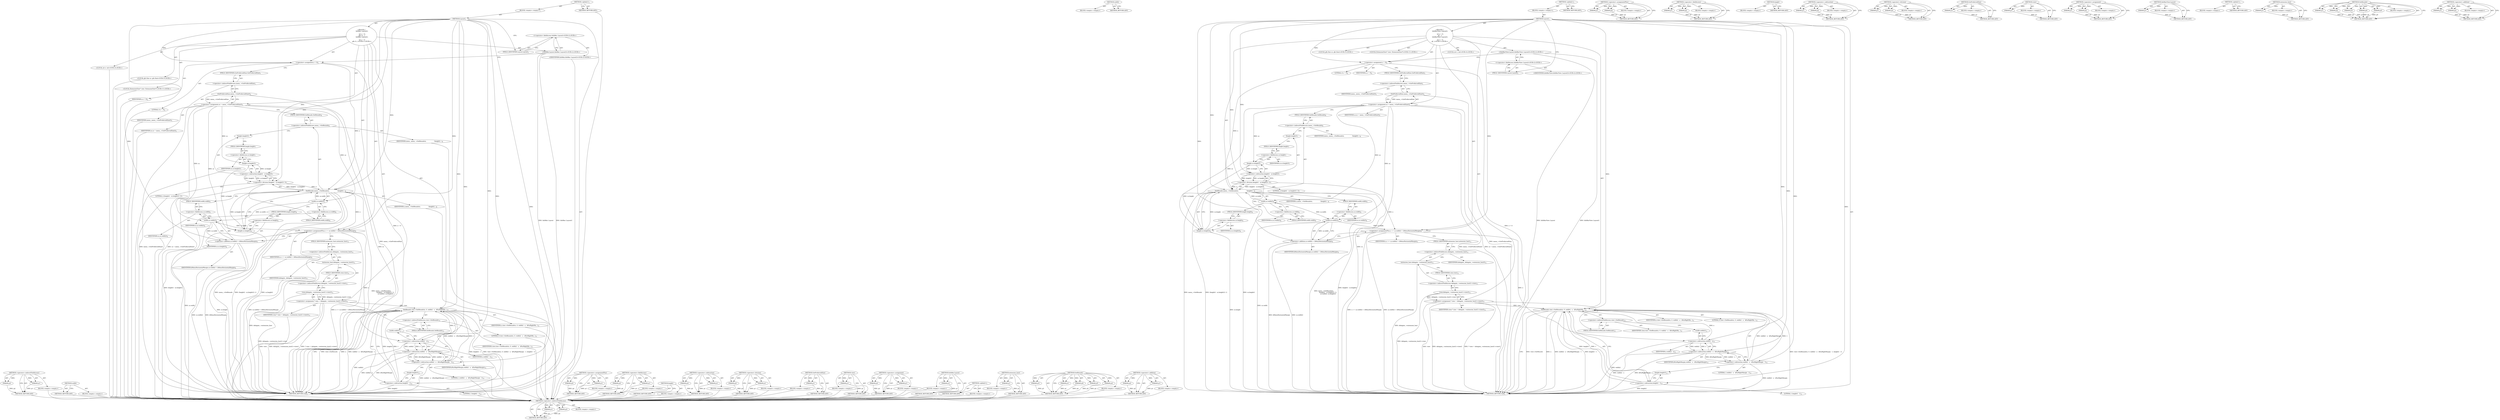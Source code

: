 digraph "&lt;operator&gt;.addition" {
vulnerable_119 [label=<(METHOD,&lt;operator&gt;.indirectFieldAccess)>];
vulnerable_120 [label=<(PARAM,p1)>];
vulnerable_121 [label=<(PARAM,p2)>];
vulnerable_122 [label=<(BLOCK,&lt;empty&gt;,&lt;empty&gt;)>];
vulnerable_123 [label=<(METHOD_RETURN,ANY)>];
vulnerable_145 [label=<(METHOD,width)>];
vulnerable_146 [label=<(BLOCK,&lt;empty&gt;,&lt;empty&gt;)>];
vulnerable_147 [label=<(METHOD_RETURN,ANY)>];
vulnerable_6 [label=<(METHOD,&lt;global&gt;)<SUB>1</SUB>>];
vulnerable_7 [label=<(BLOCK,&lt;empty&gt;,&lt;empty&gt;)<SUB>1</SUB>>];
vulnerable_8 [label=<(METHOD,Layout)<SUB>1</SUB>>];
vulnerable_9 [label="<(BLOCK,{
  InfoBar::Layout();
 
   int x = 0;
  gfx::S...,{
  InfoBar::Layout();
 
   int x = 0;
  gfx::S...)<SUB>1</SUB>>"];
vulnerable_10 [label="<(InfoBar.Layout,InfoBar::Layout())<SUB>2</SUB>>"];
vulnerable_11 [label="<(&lt;operator&gt;.fieldAccess,InfoBar::Layout)<SUB>2</SUB>>"];
vulnerable_12 [label="<(IDENTIFIER,InfoBar,InfoBar::Layout())<SUB>2</SUB>>"];
vulnerable_13 [label=<(FIELD_IDENTIFIER,Layout,Layout)<SUB>2</SUB>>];
vulnerable_14 [label="<(LOCAL,int x: int)<SUB>4</SUB>>"];
vulnerable_15 [label=<(&lt;operator&gt;.assignment,x = 0)<SUB>4</SUB>>];
vulnerable_16 [label=<(IDENTIFIER,x,x = 0)<SUB>4</SUB>>];
vulnerable_17 [label=<(LITERAL,0,x = 0)<SUB>4</SUB>>];
vulnerable_18 [label="<(LOCAL,gfx.Size sz: gfx.Size)<SUB>5</SUB>>"];
vulnerable_19 [label=<(&lt;operator&gt;.assignment,sz = menu_-&gt;GetPreferredSize())<SUB>5</SUB>>];
vulnerable_20 [label=<(IDENTIFIER,sz,sz = menu_-&gt;GetPreferredSize())<SUB>5</SUB>>];
vulnerable_21 [label=<(GetPreferredSize,menu_-&gt;GetPreferredSize())<SUB>5</SUB>>];
vulnerable_22 [label=<(&lt;operator&gt;.indirectFieldAccess,menu_-&gt;GetPreferredSize)<SUB>5</SUB>>];
vulnerable_23 [label=<(IDENTIFIER,menu_,menu_-&gt;GetPreferredSize())<SUB>5</SUB>>];
vulnerable_24 [label=<(FIELD_IDENTIFIER,GetPreferredSize,GetPreferredSize)<SUB>5</SUB>>];
vulnerable_25 [label=<(SetBounds,menu_-&gt;SetBounds(x,
                  (height()...)<SUB>6</SUB>>];
vulnerable_26 [label=<(&lt;operator&gt;.indirectFieldAccess,menu_-&gt;SetBounds)<SUB>6</SUB>>];
vulnerable_27 [label=<(IDENTIFIER,menu_,menu_-&gt;SetBounds(x,
                  (height()...)<SUB>6</SUB>>];
vulnerable_28 [label=<(FIELD_IDENTIFIER,SetBounds,SetBounds)<SUB>6</SUB>>];
vulnerable_29 [label=<(IDENTIFIER,x,menu_-&gt;SetBounds(x,
                  (height()...)<SUB>6</SUB>>];
vulnerable_30 [label=<(&lt;operator&gt;.division,(height() - sz.height()) / 2)<SUB>7</SUB>>];
vulnerable_31 [label=<(&lt;operator&gt;.subtraction,height() - sz.height())<SUB>7</SUB>>];
vulnerable_32 [label=<(height,height())<SUB>7</SUB>>];
vulnerable_33 [label=<(height,sz.height())<SUB>7</SUB>>];
vulnerable_34 [label=<(&lt;operator&gt;.fieldAccess,sz.height)<SUB>7</SUB>>];
vulnerable_35 [label=<(IDENTIFIER,sz,sz.height())<SUB>7</SUB>>];
vulnerable_36 [label=<(FIELD_IDENTIFIER,height,height)<SUB>7</SUB>>];
vulnerable_37 [label=<(LITERAL,2,(height() - sz.height()) / 2)<SUB>7</SUB>>];
vulnerable_38 [label=<(width,sz.width())<SUB>8</SUB>>];
vulnerable_39 [label=<(&lt;operator&gt;.fieldAccess,sz.width)<SUB>8</SUB>>];
vulnerable_40 [label=<(IDENTIFIER,sz,sz.width())<SUB>8</SUB>>];
vulnerable_41 [label=<(FIELD_IDENTIFIER,width,width)<SUB>8</SUB>>];
vulnerable_42 [label=<(height,sz.height())<SUB>8</SUB>>];
vulnerable_43 [label=<(&lt;operator&gt;.fieldAccess,sz.height)<SUB>8</SUB>>];
vulnerable_44 [label=<(IDENTIFIER,sz,sz.height())<SUB>8</SUB>>];
vulnerable_45 [label=<(FIELD_IDENTIFIER,height,height)<SUB>8</SUB>>];
vulnerable_46 [label=<(&lt;operator&gt;.assignmentPlus,x += sz.width() + kMenuHorizontalMargin)<SUB>9</SUB>>];
vulnerable_47 [label=<(IDENTIFIER,x,x += sz.width() + kMenuHorizontalMargin)<SUB>9</SUB>>];
vulnerable_48 [label=<(&lt;operator&gt;.addition,sz.width() + kMenuHorizontalMargin)<SUB>9</SUB>>];
vulnerable_49 [label=<(width,sz.width())<SUB>9</SUB>>];
vulnerable_50 [label=<(&lt;operator&gt;.fieldAccess,sz.width)<SUB>9</SUB>>];
vulnerable_51 [label=<(IDENTIFIER,sz,sz.width())<SUB>9</SUB>>];
vulnerable_52 [label=<(FIELD_IDENTIFIER,width,width)<SUB>9</SUB>>];
vulnerable_53 [label=<(IDENTIFIER,kMenuHorizontalMargin,sz.width() + kMenuHorizontalMargin)<SUB>9</SUB>>];
vulnerable_54 [label="<(LOCAL,ExtensionView* view: ExtensionView*)<SUB>11</SUB>>"];
vulnerable_55 [label=<(&lt;operator&gt;.assignment,* view = delegate_-&gt;extension_host()-&gt;view())<SUB>11</SUB>>];
vulnerable_56 [label=<(IDENTIFIER,view,* view = delegate_-&gt;extension_host()-&gt;view())<SUB>11</SUB>>];
vulnerable_57 [label=<(view,delegate_-&gt;extension_host()-&gt;view())<SUB>11</SUB>>];
vulnerable_58 [label=<(&lt;operator&gt;.indirectFieldAccess,delegate_-&gt;extension_host()-&gt;view)<SUB>11</SUB>>];
vulnerable_59 [label=<(extension_host,delegate_-&gt;extension_host())<SUB>11</SUB>>];
vulnerable_60 [label=<(&lt;operator&gt;.indirectFieldAccess,delegate_-&gt;extension_host)<SUB>11</SUB>>];
vulnerable_61 [label=<(IDENTIFIER,delegate_,delegate_-&gt;extension_host())<SUB>11</SUB>>];
vulnerable_62 [label=<(FIELD_IDENTIFIER,extension_host,extension_host)<SUB>11</SUB>>];
vulnerable_63 [label=<(FIELD_IDENTIFIER,view,view)<SUB>11</SUB>>];
vulnerable_64 [label=<(SetBounds,view-&gt;SetBounds(x, 0, width() - x - kFarRightMa...)<SUB>12</SUB>>];
vulnerable_65 [label=<(&lt;operator&gt;.indirectFieldAccess,view-&gt;SetBounds)<SUB>12</SUB>>];
vulnerable_66 [label=<(IDENTIFIER,view,view-&gt;SetBounds(x, 0, width() - x - kFarRightMa...)<SUB>12</SUB>>];
vulnerable_67 [label=<(FIELD_IDENTIFIER,SetBounds,SetBounds)<SUB>12</SUB>>];
vulnerable_68 [label=<(IDENTIFIER,x,view-&gt;SetBounds(x, 0, width() - x - kFarRightMa...)<SUB>12</SUB>>];
vulnerable_69 [label=<(LITERAL,0,view-&gt;SetBounds(x, 0, width() - x - kFarRightMa...)<SUB>12</SUB>>];
vulnerable_70 [label=<(&lt;operator&gt;.subtraction,width() - x - kFarRightMargin - 1)<SUB>12</SUB>>];
vulnerable_71 [label=<(&lt;operator&gt;.subtraction,width() - x - kFarRightMargin)<SUB>12</SUB>>];
vulnerable_72 [label=<(&lt;operator&gt;.subtraction,width() - x)<SUB>12</SUB>>];
vulnerable_73 [label=<(width,width())<SUB>12</SUB>>];
vulnerable_74 [label=<(IDENTIFIER,x,width() - x)<SUB>12</SUB>>];
vulnerable_75 [label=<(IDENTIFIER,kFarRightMargin,width() - x - kFarRightMargin)<SUB>12</SUB>>];
vulnerable_76 [label=<(LITERAL,1,width() - x - kFarRightMargin - 1)<SUB>12</SUB>>];
vulnerable_77 [label=<(&lt;operator&gt;.subtraction,height() - 1)<SUB>12</SUB>>];
vulnerable_78 [label=<(height,height())<SUB>12</SUB>>];
vulnerable_79 [label=<(LITERAL,1,height() - 1)<SUB>12</SUB>>];
vulnerable_80 [label=<(METHOD_RETURN,void)<SUB>1</SUB>>];
vulnerable_82 [label=<(METHOD_RETURN,ANY)<SUB>1</SUB>>];
vulnerable_148 [label=<(METHOD,&lt;operator&gt;.assignmentPlus)>];
vulnerable_149 [label=<(PARAM,p1)>];
vulnerable_150 [label=<(PARAM,p2)>];
vulnerable_151 [label=<(BLOCK,&lt;empty&gt;,&lt;empty&gt;)>];
vulnerable_152 [label=<(METHOD_RETURN,ANY)>];
vulnerable_105 [label=<(METHOD,&lt;operator&gt;.fieldAccess)>];
vulnerable_106 [label=<(PARAM,p1)>];
vulnerable_107 [label=<(PARAM,p2)>];
vulnerable_108 [label=<(BLOCK,&lt;empty&gt;,&lt;empty&gt;)>];
vulnerable_109 [label=<(METHOD_RETURN,ANY)>];
vulnerable_142 [label=<(METHOD,height)>];
vulnerable_143 [label=<(BLOCK,&lt;empty&gt;,&lt;empty&gt;)>];
vulnerable_144 [label=<(METHOD_RETURN,ANY)>];
vulnerable_137 [label=<(METHOD,&lt;operator&gt;.subtraction)>];
vulnerable_138 [label=<(PARAM,p1)>];
vulnerable_139 [label=<(PARAM,p2)>];
vulnerable_140 [label=<(BLOCK,&lt;empty&gt;,&lt;empty&gt;)>];
vulnerable_141 [label=<(METHOD_RETURN,ANY)>];
vulnerable_132 [label=<(METHOD,&lt;operator&gt;.division)>];
vulnerable_133 [label=<(PARAM,p1)>];
vulnerable_134 [label=<(PARAM,p2)>];
vulnerable_135 [label=<(BLOCK,&lt;empty&gt;,&lt;empty&gt;)>];
vulnerable_136 [label=<(METHOD_RETURN,ANY)>];
vulnerable_115 [label=<(METHOD,GetPreferredSize)>];
vulnerable_116 [label=<(PARAM,p1)>];
vulnerable_117 [label=<(BLOCK,&lt;empty&gt;,&lt;empty&gt;)>];
vulnerable_118 [label=<(METHOD_RETURN,ANY)>];
vulnerable_158 [label=<(METHOD,view)>];
vulnerable_159 [label=<(PARAM,p1)>];
vulnerable_160 [label=<(BLOCK,&lt;empty&gt;,&lt;empty&gt;)>];
vulnerable_161 [label=<(METHOD_RETURN,ANY)>];
vulnerable_110 [label=<(METHOD,&lt;operator&gt;.assignment)>];
vulnerable_111 [label=<(PARAM,p1)>];
vulnerable_112 [label=<(PARAM,p2)>];
vulnerable_113 [label=<(BLOCK,&lt;empty&gt;,&lt;empty&gt;)>];
vulnerable_114 [label=<(METHOD_RETURN,ANY)>];
vulnerable_101 [label=<(METHOD,InfoBar.Layout)>];
vulnerable_102 [label=<(PARAM,p1)>];
vulnerable_103 [label=<(BLOCK,&lt;empty&gt;,&lt;empty&gt;)>];
vulnerable_104 [label=<(METHOD_RETURN,ANY)>];
vulnerable_95 [label=<(METHOD,&lt;global&gt;)<SUB>1</SUB>>];
vulnerable_96 [label=<(BLOCK,&lt;empty&gt;,&lt;empty&gt;)>];
vulnerable_97 [label=<(METHOD_RETURN,ANY)>];
vulnerable_162 [label=<(METHOD,extension_host)>];
vulnerable_163 [label=<(PARAM,p1)>];
vulnerable_164 [label=<(BLOCK,&lt;empty&gt;,&lt;empty&gt;)>];
vulnerable_165 [label=<(METHOD_RETURN,ANY)>];
vulnerable_124 [label=<(METHOD,SetBounds)>];
vulnerable_125 [label=<(PARAM,p1)>];
vulnerable_126 [label=<(PARAM,p2)>];
vulnerable_127 [label=<(PARAM,p3)>];
vulnerable_128 [label=<(PARAM,p4)>];
vulnerable_129 [label=<(PARAM,p5)>];
vulnerable_130 [label=<(BLOCK,&lt;empty&gt;,&lt;empty&gt;)>];
vulnerable_131 [label=<(METHOD_RETURN,ANY)>];
vulnerable_153 [label=<(METHOD,&lt;operator&gt;.addition)>];
vulnerable_154 [label=<(PARAM,p1)>];
vulnerable_155 [label=<(PARAM,p2)>];
vulnerable_156 [label=<(BLOCK,&lt;empty&gt;,&lt;empty&gt;)>];
vulnerable_157 [label=<(METHOD_RETURN,ANY)>];
fixed_119 [label=<(METHOD,&lt;operator&gt;.indirectFieldAccess)>];
fixed_120 [label=<(PARAM,p1)>];
fixed_121 [label=<(PARAM,p2)>];
fixed_122 [label=<(BLOCK,&lt;empty&gt;,&lt;empty&gt;)>];
fixed_123 [label=<(METHOD_RETURN,ANY)>];
fixed_145 [label=<(METHOD,width)>];
fixed_146 [label=<(BLOCK,&lt;empty&gt;,&lt;empty&gt;)>];
fixed_147 [label=<(METHOD_RETURN,ANY)>];
fixed_6 [label=<(METHOD,&lt;global&gt;)<SUB>1</SUB>>];
fixed_7 [label=<(BLOCK,&lt;empty&gt;,&lt;empty&gt;)<SUB>1</SUB>>];
fixed_8 [label=<(METHOD,Layout)<SUB>1</SUB>>];
fixed_9 [label="<(BLOCK,{
  InfoBarView::Layout();
 
   int x = 0;
  gf...,{
  InfoBarView::Layout();
 
   int x = 0;
  gf...)<SUB>1</SUB>>"];
fixed_10 [label="<(InfoBarView.Layout,InfoBarView::Layout())<SUB>2</SUB>>"];
fixed_11 [label="<(&lt;operator&gt;.fieldAccess,InfoBarView::Layout)<SUB>2</SUB>>"];
fixed_12 [label="<(IDENTIFIER,InfoBarView,InfoBarView::Layout())<SUB>2</SUB>>"];
fixed_13 [label=<(FIELD_IDENTIFIER,Layout,Layout)<SUB>2</SUB>>];
fixed_14 [label="<(LOCAL,int x: int)<SUB>4</SUB>>"];
fixed_15 [label=<(&lt;operator&gt;.assignment,x = 0)<SUB>4</SUB>>];
fixed_16 [label=<(IDENTIFIER,x,x = 0)<SUB>4</SUB>>];
fixed_17 [label=<(LITERAL,0,x = 0)<SUB>4</SUB>>];
fixed_18 [label="<(LOCAL,gfx.Size sz: gfx.Size)<SUB>5</SUB>>"];
fixed_19 [label=<(&lt;operator&gt;.assignment,sz = menu_-&gt;GetPreferredSize())<SUB>5</SUB>>];
fixed_20 [label=<(IDENTIFIER,sz,sz = menu_-&gt;GetPreferredSize())<SUB>5</SUB>>];
fixed_21 [label=<(GetPreferredSize,menu_-&gt;GetPreferredSize())<SUB>5</SUB>>];
fixed_22 [label=<(&lt;operator&gt;.indirectFieldAccess,menu_-&gt;GetPreferredSize)<SUB>5</SUB>>];
fixed_23 [label=<(IDENTIFIER,menu_,menu_-&gt;GetPreferredSize())<SUB>5</SUB>>];
fixed_24 [label=<(FIELD_IDENTIFIER,GetPreferredSize,GetPreferredSize)<SUB>5</SUB>>];
fixed_25 [label=<(SetBounds,menu_-&gt;SetBounds(x,
                  (height()...)<SUB>6</SUB>>];
fixed_26 [label=<(&lt;operator&gt;.indirectFieldAccess,menu_-&gt;SetBounds)<SUB>6</SUB>>];
fixed_27 [label=<(IDENTIFIER,menu_,menu_-&gt;SetBounds(x,
                  (height()...)<SUB>6</SUB>>];
fixed_28 [label=<(FIELD_IDENTIFIER,SetBounds,SetBounds)<SUB>6</SUB>>];
fixed_29 [label=<(IDENTIFIER,x,menu_-&gt;SetBounds(x,
                  (height()...)<SUB>6</SUB>>];
fixed_30 [label=<(&lt;operator&gt;.division,(height() - sz.height()) / 2)<SUB>7</SUB>>];
fixed_31 [label=<(&lt;operator&gt;.subtraction,height() - sz.height())<SUB>7</SUB>>];
fixed_32 [label=<(height,height())<SUB>7</SUB>>];
fixed_33 [label=<(height,sz.height())<SUB>7</SUB>>];
fixed_34 [label=<(&lt;operator&gt;.fieldAccess,sz.height)<SUB>7</SUB>>];
fixed_35 [label=<(IDENTIFIER,sz,sz.height())<SUB>7</SUB>>];
fixed_36 [label=<(FIELD_IDENTIFIER,height,height)<SUB>7</SUB>>];
fixed_37 [label=<(LITERAL,2,(height() - sz.height()) / 2)<SUB>7</SUB>>];
fixed_38 [label=<(width,sz.width())<SUB>8</SUB>>];
fixed_39 [label=<(&lt;operator&gt;.fieldAccess,sz.width)<SUB>8</SUB>>];
fixed_40 [label=<(IDENTIFIER,sz,sz.width())<SUB>8</SUB>>];
fixed_41 [label=<(FIELD_IDENTIFIER,width,width)<SUB>8</SUB>>];
fixed_42 [label=<(height,sz.height())<SUB>8</SUB>>];
fixed_43 [label=<(&lt;operator&gt;.fieldAccess,sz.height)<SUB>8</SUB>>];
fixed_44 [label=<(IDENTIFIER,sz,sz.height())<SUB>8</SUB>>];
fixed_45 [label=<(FIELD_IDENTIFIER,height,height)<SUB>8</SUB>>];
fixed_46 [label=<(&lt;operator&gt;.assignmentPlus,x += sz.width() + kMenuHorizontalMargin)<SUB>9</SUB>>];
fixed_47 [label=<(IDENTIFIER,x,x += sz.width() + kMenuHorizontalMargin)<SUB>9</SUB>>];
fixed_48 [label=<(&lt;operator&gt;.addition,sz.width() + kMenuHorizontalMargin)<SUB>9</SUB>>];
fixed_49 [label=<(width,sz.width())<SUB>9</SUB>>];
fixed_50 [label=<(&lt;operator&gt;.fieldAccess,sz.width)<SUB>9</SUB>>];
fixed_51 [label=<(IDENTIFIER,sz,sz.width())<SUB>9</SUB>>];
fixed_52 [label=<(FIELD_IDENTIFIER,width,width)<SUB>9</SUB>>];
fixed_53 [label=<(IDENTIFIER,kMenuHorizontalMargin,sz.width() + kMenuHorizontalMargin)<SUB>9</SUB>>];
fixed_54 [label="<(LOCAL,ExtensionView* view: ExtensionView*)<SUB>11</SUB>>"];
fixed_55 [label=<(&lt;operator&gt;.assignment,* view = delegate_-&gt;extension_host()-&gt;view())<SUB>11</SUB>>];
fixed_56 [label=<(IDENTIFIER,view,* view = delegate_-&gt;extension_host()-&gt;view())<SUB>11</SUB>>];
fixed_57 [label=<(view,delegate_-&gt;extension_host()-&gt;view())<SUB>11</SUB>>];
fixed_58 [label=<(&lt;operator&gt;.indirectFieldAccess,delegate_-&gt;extension_host()-&gt;view)<SUB>11</SUB>>];
fixed_59 [label=<(extension_host,delegate_-&gt;extension_host())<SUB>11</SUB>>];
fixed_60 [label=<(&lt;operator&gt;.indirectFieldAccess,delegate_-&gt;extension_host)<SUB>11</SUB>>];
fixed_61 [label=<(IDENTIFIER,delegate_,delegate_-&gt;extension_host())<SUB>11</SUB>>];
fixed_62 [label=<(FIELD_IDENTIFIER,extension_host,extension_host)<SUB>11</SUB>>];
fixed_63 [label=<(FIELD_IDENTIFIER,view,view)<SUB>11</SUB>>];
fixed_64 [label=<(SetBounds,view-&gt;SetBounds(x, 0, width() - x - kFarRightMa...)<SUB>12</SUB>>];
fixed_65 [label=<(&lt;operator&gt;.indirectFieldAccess,view-&gt;SetBounds)<SUB>12</SUB>>];
fixed_66 [label=<(IDENTIFIER,view,view-&gt;SetBounds(x, 0, width() - x - kFarRightMa...)<SUB>12</SUB>>];
fixed_67 [label=<(FIELD_IDENTIFIER,SetBounds,SetBounds)<SUB>12</SUB>>];
fixed_68 [label=<(IDENTIFIER,x,view-&gt;SetBounds(x, 0, width() - x - kFarRightMa...)<SUB>12</SUB>>];
fixed_69 [label=<(LITERAL,0,view-&gt;SetBounds(x, 0, width() - x - kFarRightMa...)<SUB>12</SUB>>];
fixed_70 [label=<(&lt;operator&gt;.subtraction,width() - x - kFarRightMargin - 1)<SUB>12</SUB>>];
fixed_71 [label=<(&lt;operator&gt;.subtraction,width() - x - kFarRightMargin)<SUB>12</SUB>>];
fixed_72 [label=<(&lt;operator&gt;.subtraction,width() - x)<SUB>12</SUB>>];
fixed_73 [label=<(width,width())<SUB>12</SUB>>];
fixed_74 [label=<(IDENTIFIER,x,width() - x)<SUB>12</SUB>>];
fixed_75 [label=<(IDENTIFIER,kFarRightMargin,width() - x - kFarRightMargin)<SUB>12</SUB>>];
fixed_76 [label=<(LITERAL,1,width() - x - kFarRightMargin - 1)<SUB>12</SUB>>];
fixed_77 [label=<(&lt;operator&gt;.subtraction,height() - 1)<SUB>12</SUB>>];
fixed_78 [label=<(height,height())<SUB>12</SUB>>];
fixed_79 [label=<(LITERAL,1,height() - 1)<SUB>12</SUB>>];
fixed_80 [label=<(METHOD_RETURN,void)<SUB>1</SUB>>];
fixed_82 [label=<(METHOD_RETURN,ANY)<SUB>1</SUB>>];
fixed_148 [label=<(METHOD,&lt;operator&gt;.assignmentPlus)>];
fixed_149 [label=<(PARAM,p1)>];
fixed_150 [label=<(PARAM,p2)>];
fixed_151 [label=<(BLOCK,&lt;empty&gt;,&lt;empty&gt;)>];
fixed_152 [label=<(METHOD_RETURN,ANY)>];
fixed_105 [label=<(METHOD,&lt;operator&gt;.fieldAccess)>];
fixed_106 [label=<(PARAM,p1)>];
fixed_107 [label=<(PARAM,p2)>];
fixed_108 [label=<(BLOCK,&lt;empty&gt;,&lt;empty&gt;)>];
fixed_109 [label=<(METHOD_RETURN,ANY)>];
fixed_142 [label=<(METHOD,height)>];
fixed_143 [label=<(BLOCK,&lt;empty&gt;,&lt;empty&gt;)>];
fixed_144 [label=<(METHOD_RETURN,ANY)>];
fixed_137 [label=<(METHOD,&lt;operator&gt;.subtraction)>];
fixed_138 [label=<(PARAM,p1)>];
fixed_139 [label=<(PARAM,p2)>];
fixed_140 [label=<(BLOCK,&lt;empty&gt;,&lt;empty&gt;)>];
fixed_141 [label=<(METHOD_RETURN,ANY)>];
fixed_132 [label=<(METHOD,&lt;operator&gt;.division)>];
fixed_133 [label=<(PARAM,p1)>];
fixed_134 [label=<(PARAM,p2)>];
fixed_135 [label=<(BLOCK,&lt;empty&gt;,&lt;empty&gt;)>];
fixed_136 [label=<(METHOD_RETURN,ANY)>];
fixed_115 [label=<(METHOD,GetPreferredSize)>];
fixed_116 [label=<(PARAM,p1)>];
fixed_117 [label=<(BLOCK,&lt;empty&gt;,&lt;empty&gt;)>];
fixed_118 [label=<(METHOD_RETURN,ANY)>];
fixed_158 [label=<(METHOD,view)>];
fixed_159 [label=<(PARAM,p1)>];
fixed_160 [label=<(BLOCK,&lt;empty&gt;,&lt;empty&gt;)>];
fixed_161 [label=<(METHOD_RETURN,ANY)>];
fixed_110 [label=<(METHOD,&lt;operator&gt;.assignment)>];
fixed_111 [label=<(PARAM,p1)>];
fixed_112 [label=<(PARAM,p2)>];
fixed_113 [label=<(BLOCK,&lt;empty&gt;,&lt;empty&gt;)>];
fixed_114 [label=<(METHOD_RETURN,ANY)>];
fixed_101 [label=<(METHOD,InfoBarView.Layout)>];
fixed_102 [label=<(PARAM,p1)>];
fixed_103 [label=<(BLOCK,&lt;empty&gt;,&lt;empty&gt;)>];
fixed_104 [label=<(METHOD_RETURN,ANY)>];
fixed_95 [label=<(METHOD,&lt;global&gt;)<SUB>1</SUB>>];
fixed_96 [label=<(BLOCK,&lt;empty&gt;,&lt;empty&gt;)>];
fixed_97 [label=<(METHOD_RETURN,ANY)>];
fixed_162 [label=<(METHOD,extension_host)>];
fixed_163 [label=<(PARAM,p1)>];
fixed_164 [label=<(BLOCK,&lt;empty&gt;,&lt;empty&gt;)>];
fixed_165 [label=<(METHOD_RETURN,ANY)>];
fixed_124 [label=<(METHOD,SetBounds)>];
fixed_125 [label=<(PARAM,p1)>];
fixed_126 [label=<(PARAM,p2)>];
fixed_127 [label=<(PARAM,p3)>];
fixed_128 [label=<(PARAM,p4)>];
fixed_129 [label=<(PARAM,p5)>];
fixed_130 [label=<(BLOCK,&lt;empty&gt;,&lt;empty&gt;)>];
fixed_131 [label=<(METHOD_RETURN,ANY)>];
fixed_153 [label=<(METHOD,&lt;operator&gt;.addition)>];
fixed_154 [label=<(PARAM,p1)>];
fixed_155 [label=<(PARAM,p2)>];
fixed_156 [label=<(BLOCK,&lt;empty&gt;,&lt;empty&gt;)>];
fixed_157 [label=<(METHOD_RETURN,ANY)>];
vulnerable_119 -> vulnerable_120  [key=0, label="AST: "];
vulnerable_119 -> vulnerable_120  [key=1, label="DDG: "];
vulnerable_119 -> vulnerable_122  [key=0, label="AST: "];
vulnerable_119 -> vulnerable_121  [key=0, label="AST: "];
vulnerable_119 -> vulnerable_121  [key=1, label="DDG: "];
vulnerable_119 -> vulnerable_123  [key=0, label="AST: "];
vulnerable_119 -> vulnerable_123  [key=1, label="CFG: "];
vulnerable_120 -> vulnerable_123  [key=0, label="DDG: p1"];
vulnerable_121 -> vulnerable_123  [key=0, label="DDG: p2"];
vulnerable_122 -> fixed_119  [key=0];
vulnerable_123 -> fixed_119  [key=0];
vulnerable_145 -> vulnerable_146  [key=0, label="AST: "];
vulnerable_145 -> vulnerable_147  [key=0, label="AST: "];
vulnerable_145 -> vulnerable_147  [key=1, label="CFG: "];
vulnerable_146 -> fixed_119  [key=0];
vulnerable_147 -> fixed_119  [key=0];
vulnerable_6 -> vulnerable_7  [key=0, label="AST: "];
vulnerable_6 -> vulnerable_82  [key=0, label="AST: "];
vulnerable_6 -> vulnerable_82  [key=1, label="CFG: "];
vulnerable_7 -> vulnerable_8  [key=0, label="AST: "];
vulnerable_8 -> vulnerable_9  [key=0, label="AST: "];
vulnerable_8 -> vulnerable_80  [key=0, label="AST: "];
vulnerable_8 -> vulnerable_13  [key=0, label="CFG: "];
vulnerable_8 -> vulnerable_15  [key=0, label="DDG: "];
vulnerable_8 -> vulnerable_46  [key=0, label="DDG: "];
vulnerable_8 -> vulnerable_25  [key=0, label="DDG: "];
vulnerable_8 -> vulnerable_64  [key=0, label="DDG: "];
vulnerable_8 -> vulnerable_30  [key=0, label="DDG: "];
vulnerable_8 -> vulnerable_48  [key=0, label="DDG: "];
vulnerable_8 -> vulnerable_70  [key=0, label="DDG: "];
vulnerable_8 -> vulnerable_77  [key=0, label="DDG: "];
vulnerable_8 -> vulnerable_31  [key=0, label="DDG: "];
vulnerable_8 -> vulnerable_71  [key=0, label="DDG: "];
vulnerable_8 -> vulnerable_72  [key=0, label="DDG: "];
vulnerable_9 -> vulnerable_10  [key=0, label="AST: "];
vulnerable_9 -> vulnerable_14  [key=0, label="AST: "];
vulnerable_9 -> vulnerable_15  [key=0, label="AST: "];
vulnerable_9 -> vulnerable_18  [key=0, label="AST: "];
vulnerable_9 -> vulnerable_19  [key=0, label="AST: "];
vulnerable_9 -> vulnerable_25  [key=0, label="AST: "];
vulnerable_9 -> vulnerable_46  [key=0, label="AST: "];
vulnerable_9 -> vulnerable_54  [key=0, label="AST: "];
vulnerable_9 -> vulnerable_55  [key=0, label="AST: "];
vulnerable_9 -> vulnerable_64  [key=0, label="AST: "];
vulnerable_10 -> vulnerable_11  [key=0, label="AST: "];
vulnerable_10 -> vulnerable_15  [key=0, label="CFG: "];
vulnerable_10 -> vulnerable_80  [key=0, label="DDG: InfoBar::Layout"];
vulnerable_10 -> vulnerable_80  [key=1, label="DDG: InfoBar::Layout()"];
vulnerable_11 -> vulnerable_12  [key=0, label="AST: "];
vulnerable_11 -> vulnerable_13  [key=0, label="AST: "];
vulnerable_11 -> vulnerable_10  [key=0, label="CFG: "];
vulnerable_12 -> fixed_119  [key=0];
vulnerable_13 -> vulnerable_11  [key=0, label="CFG: "];
vulnerable_14 -> fixed_119  [key=0];
vulnerable_15 -> vulnerable_16  [key=0, label="AST: "];
vulnerable_15 -> vulnerable_17  [key=0, label="AST: "];
vulnerable_15 -> vulnerable_24  [key=0, label="CFG: "];
vulnerable_15 -> vulnerable_80  [key=0, label="DDG: x = 0"];
vulnerable_15 -> vulnerable_25  [key=0, label="DDG: x"];
vulnerable_16 -> fixed_119  [key=0];
vulnerable_17 -> fixed_119  [key=0];
vulnerable_18 -> fixed_119  [key=0];
vulnerable_19 -> vulnerable_20  [key=0, label="AST: "];
vulnerable_19 -> vulnerable_21  [key=0, label="AST: "];
vulnerable_19 -> vulnerable_28  [key=0, label="CFG: "];
vulnerable_19 -> vulnerable_80  [key=0, label="DDG: sz"];
vulnerable_19 -> vulnerable_80  [key=1, label="DDG: menu_-&gt;GetPreferredSize()"];
vulnerable_19 -> vulnerable_80  [key=2, label="DDG: sz = menu_-&gt;GetPreferredSize()"];
vulnerable_19 -> vulnerable_38  [key=0, label="DDG: sz"];
vulnerable_19 -> vulnerable_42  [key=0, label="DDG: sz"];
vulnerable_19 -> vulnerable_49  [key=0, label="DDG: sz"];
vulnerable_19 -> vulnerable_33  [key=0, label="DDG: sz"];
vulnerable_20 -> fixed_119  [key=0];
vulnerable_21 -> vulnerable_22  [key=0, label="AST: "];
vulnerable_21 -> vulnerable_19  [key=0, label="CFG: "];
vulnerable_21 -> vulnerable_19  [key=1, label="DDG: menu_-&gt;GetPreferredSize"];
vulnerable_21 -> vulnerable_80  [key=0, label="DDG: menu_-&gt;GetPreferredSize"];
vulnerable_22 -> vulnerable_23  [key=0, label="AST: "];
vulnerable_22 -> vulnerable_24  [key=0, label="AST: "];
vulnerable_22 -> vulnerable_21  [key=0, label="CFG: "];
vulnerable_23 -> fixed_119  [key=0];
vulnerable_24 -> vulnerable_22  [key=0, label="CFG: "];
vulnerable_25 -> vulnerable_26  [key=0, label="AST: "];
vulnerable_25 -> vulnerable_29  [key=0, label="AST: "];
vulnerable_25 -> vulnerable_30  [key=0, label="AST: "];
vulnerable_25 -> vulnerable_38  [key=0, label="AST: "];
vulnerable_25 -> vulnerable_42  [key=0, label="AST: "];
vulnerable_25 -> vulnerable_52  [key=0, label="CFG: "];
vulnerable_25 -> vulnerable_80  [key=0, label="DDG: menu_-&gt;SetBounds"];
vulnerable_25 -> vulnerable_80  [key=1, label="DDG: (height() - sz.height()) / 2"];
vulnerable_25 -> vulnerable_80  [key=2, label="DDG: sz.height()"];
vulnerable_25 -> vulnerable_80  [key=3, label="DDG: menu_-&gt;SetBounds(x,
                  (height() - sz.height()) / 2,
                   sz.width(), sz.height())"];
vulnerable_25 -> vulnerable_46  [key=0, label="DDG: x"];
vulnerable_26 -> vulnerable_27  [key=0, label="AST: "];
vulnerable_26 -> vulnerable_28  [key=0, label="AST: "];
vulnerable_26 -> vulnerable_32  [key=0, label="CFG: "];
vulnerable_27 -> fixed_119  [key=0];
vulnerable_28 -> vulnerable_26  [key=0, label="CFG: "];
vulnerable_29 -> fixed_119  [key=0];
vulnerable_30 -> vulnerable_31  [key=0, label="AST: "];
vulnerable_30 -> vulnerable_37  [key=0, label="AST: "];
vulnerable_30 -> vulnerable_41  [key=0, label="CFG: "];
vulnerable_30 -> vulnerable_80  [key=0, label="DDG: height() - sz.height()"];
vulnerable_30 -> vulnerable_25  [key=0, label="DDG: height() - sz.height()"];
vulnerable_30 -> vulnerable_25  [key=1, label="DDG: 2"];
vulnerable_31 -> vulnerable_32  [key=0, label="AST: "];
vulnerable_31 -> vulnerable_33  [key=0, label="AST: "];
vulnerable_31 -> vulnerable_30  [key=0, label="CFG: "];
vulnerable_31 -> vulnerable_30  [key=1, label="DDG: height()"];
vulnerable_31 -> vulnerable_30  [key=2, label="DDG: sz.height()"];
vulnerable_32 -> vulnerable_36  [key=0, label="CFG: "];
vulnerable_33 -> vulnerable_34  [key=0, label="AST: "];
vulnerable_33 -> vulnerable_31  [key=0, label="CFG: "];
vulnerable_33 -> vulnerable_31  [key=1, label="DDG: sz.height"];
vulnerable_33 -> vulnerable_42  [key=0, label="DDG: sz.height"];
vulnerable_34 -> vulnerable_35  [key=0, label="AST: "];
vulnerable_34 -> vulnerable_36  [key=0, label="AST: "];
vulnerable_34 -> vulnerable_33  [key=0, label="CFG: "];
vulnerable_35 -> fixed_119  [key=0];
vulnerable_36 -> vulnerable_34  [key=0, label="CFG: "];
vulnerable_37 -> fixed_119  [key=0];
vulnerable_38 -> vulnerable_39  [key=0, label="AST: "];
vulnerable_38 -> vulnerable_45  [key=0, label="CFG: "];
vulnerable_38 -> vulnerable_25  [key=0, label="DDG: sz.width"];
vulnerable_38 -> vulnerable_49  [key=0, label="DDG: sz.width"];
vulnerable_39 -> vulnerable_40  [key=0, label="AST: "];
vulnerable_39 -> vulnerable_41  [key=0, label="AST: "];
vulnerable_39 -> vulnerable_38  [key=0, label="CFG: "];
vulnerable_40 -> fixed_119  [key=0];
vulnerable_41 -> vulnerable_39  [key=0, label="CFG: "];
vulnerable_42 -> vulnerable_43  [key=0, label="AST: "];
vulnerable_42 -> vulnerable_25  [key=0, label="CFG: "];
vulnerable_42 -> vulnerable_25  [key=1, label="DDG: sz.height"];
vulnerable_42 -> vulnerable_80  [key=0, label="DDG: sz.height"];
vulnerable_43 -> vulnerable_44  [key=0, label="AST: "];
vulnerable_43 -> vulnerable_45  [key=0, label="AST: "];
vulnerable_43 -> vulnerable_42  [key=0, label="CFG: "];
vulnerable_44 -> fixed_119  [key=0];
vulnerable_45 -> vulnerable_43  [key=0, label="CFG: "];
vulnerable_46 -> vulnerable_47  [key=0, label="AST: "];
vulnerable_46 -> vulnerable_48  [key=0, label="AST: "];
vulnerable_46 -> vulnerable_62  [key=0, label="CFG: "];
vulnerable_46 -> vulnerable_80  [key=0, label="DDG: sz.width() + kMenuHorizontalMargin"];
vulnerable_46 -> vulnerable_80  [key=1, label="DDG: x += sz.width() + kMenuHorizontalMargin"];
vulnerable_46 -> vulnerable_72  [key=0, label="DDG: x"];
vulnerable_47 -> fixed_119  [key=0];
vulnerable_48 -> vulnerable_49  [key=0, label="AST: "];
vulnerable_48 -> vulnerable_53  [key=0, label="AST: "];
vulnerable_48 -> vulnerable_46  [key=0, label="CFG: "];
vulnerable_48 -> vulnerable_80  [key=0, label="DDG: sz.width()"];
vulnerable_48 -> vulnerable_80  [key=1, label="DDG: kMenuHorizontalMargin"];
vulnerable_49 -> vulnerable_50  [key=0, label="AST: "];
vulnerable_49 -> vulnerable_48  [key=0, label="CFG: "];
vulnerable_49 -> vulnerable_48  [key=1, label="DDG: sz.width"];
vulnerable_49 -> vulnerable_80  [key=0, label="DDG: sz.width"];
vulnerable_49 -> vulnerable_46  [key=0, label="DDG: sz.width"];
vulnerable_50 -> vulnerable_51  [key=0, label="AST: "];
vulnerable_50 -> vulnerable_52  [key=0, label="AST: "];
vulnerable_50 -> vulnerable_49  [key=0, label="CFG: "];
vulnerable_51 -> fixed_119  [key=0];
vulnerable_52 -> vulnerable_50  [key=0, label="CFG: "];
vulnerable_53 -> fixed_119  [key=0];
vulnerable_54 -> fixed_119  [key=0];
vulnerable_55 -> vulnerable_56  [key=0, label="AST: "];
vulnerable_55 -> vulnerable_57  [key=0, label="AST: "];
vulnerable_55 -> vulnerable_67  [key=0, label="CFG: "];
vulnerable_55 -> vulnerable_80  [key=0, label="DDG: view"];
vulnerable_55 -> vulnerable_80  [key=1, label="DDG: delegate_-&gt;extension_host()-&gt;view()"];
vulnerable_55 -> vulnerable_80  [key=2, label="DDG: * view = delegate_-&gt;extension_host()-&gt;view()"];
vulnerable_55 -> vulnerable_64  [key=0, label="DDG: view"];
vulnerable_56 -> fixed_119  [key=0];
vulnerable_57 -> vulnerable_58  [key=0, label="AST: "];
vulnerable_57 -> vulnerable_55  [key=0, label="CFG: "];
vulnerable_57 -> vulnerable_55  [key=1, label="DDG: delegate_-&gt;extension_host()-&gt;view"];
vulnerable_57 -> vulnerable_80  [key=0, label="DDG: delegate_-&gt;extension_host()-&gt;view"];
vulnerable_58 -> vulnerable_59  [key=0, label="AST: "];
vulnerable_58 -> vulnerable_63  [key=0, label="AST: "];
vulnerable_58 -> vulnerable_57  [key=0, label="CFG: "];
vulnerable_59 -> vulnerable_60  [key=0, label="AST: "];
vulnerable_59 -> vulnerable_63  [key=0, label="CFG: "];
vulnerable_59 -> vulnerable_80  [key=0, label="DDG: delegate_-&gt;extension_host"];
vulnerable_60 -> vulnerable_61  [key=0, label="AST: "];
vulnerable_60 -> vulnerable_62  [key=0, label="AST: "];
vulnerable_60 -> vulnerable_59  [key=0, label="CFG: "];
vulnerable_61 -> fixed_119  [key=0];
vulnerable_62 -> vulnerable_60  [key=0, label="CFG: "];
vulnerable_63 -> vulnerable_58  [key=0, label="CFG: "];
vulnerable_64 -> vulnerable_65  [key=0, label="AST: "];
vulnerable_64 -> vulnerable_68  [key=0, label="AST: "];
vulnerable_64 -> vulnerable_69  [key=0, label="AST: "];
vulnerable_64 -> vulnerable_70  [key=0, label="AST: "];
vulnerable_64 -> vulnerable_77  [key=0, label="AST: "];
vulnerable_64 -> vulnerable_80  [key=0, label="CFG: "];
vulnerable_64 -> vulnerable_80  [key=1, label="DDG: view-&gt;SetBounds"];
vulnerable_64 -> vulnerable_80  [key=2, label="DDG: x"];
vulnerable_64 -> vulnerable_80  [key=3, label="DDG: width() - x - kFarRightMargin - 1"];
vulnerable_64 -> vulnerable_80  [key=4, label="DDG: height() - 1"];
vulnerable_64 -> vulnerable_80  [key=5, label="DDG: view-&gt;SetBounds(x, 0, width() - x - kFarRightMargin - 1, height() - 1)"];
vulnerable_65 -> vulnerable_66  [key=0, label="AST: "];
vulnerable_65 -> vulnerable_67  [key=0, label="AST: "];
vulnerable_65 -> vulnerable_73  [key=0, label="CFG: "];
vulnerable_66 -> fixed_119  [key=0];
vulnerable_67 -> vulnerable_65  [key=0, label="CFG: "];
vulnerable_68 -> fixed_119  [key=0];
vulnerable_69 -> fixed_119  [key=0];
vulnerable_70 -> vulnerable_71  [key=0, label="AST: "];
vulnerable_70 -> vulnerable_76  [key=0, label="AST: "];
vulnerable_70 -> vulnerable_78  [key=0, label="CFG: "];
vulnerable_70 -> vulnerable_80  [key=0, label="DDG: width() - x - kFarRightMargin"];
vulnerable_70 -> vulnerable_64  [key=0, label="DDG: width() - x - kFarRightMargin"];
vulnerable_70 -> vulnerable_64  [key=1, label="DDG: 1"];
vulnerable_71 -> vulnerable_72  [key=0, label="AST: "];
vulnerable_71 -> vulnerable_75  [key=0, label="AST: "];
vulnerable_71 -> vulnerable_70  [key=0, label="CFG: "];
vulnerable_71 -> vulnerable_70  [key=1, label="DDG: width() - x"];
vulnerable_71 -> vulnerable_70  [key=2, label="DDG: kFarRightMargin"];
vulnerable_71 -> vulnerable_80  [key=0, label="DDG: width() - x"];
vulnerable_71 -> vulnerable_80  [key=1, label="DDG: kFarRightMargin"];
vulnerable_72 -> vulnerable_73  [key=0, label="AST: "];
vulnerable_72 -> vulnerable_74  [key=0, label="AST: "];
vulnerable_72 -> vulnerable_71  [key=0, label="CFG: "];
vulnerable_72 -> vulnerable_71  [key=1, label="DDG: width()"];
vulnerable_72 -> vulnerable_71  [key=2, label="DDG: x"];
vulnerable_72 -> vulnerable_80  [key=0, label="DDG: width()"];
vulnerable_72 -> vulnerable_64  [key=0, label="DDG: x"];
vulnerable_73 -> vulnerable_72  [key=0, label="CFG: "];
vulnerable_74 -> fixed_119  [key=0];
vulnerable_75 -> fixed_119  [key=0];
vulnerable_76 -> fixed_119  [key=0];
vulnerable_77 -> vulnerable_78  [key=0, label="AST: "];
vulnerable_77 -> vulnerable_79  [key=0, label="AST: "];
vulnerable_77 -> vulnerable_64  [key=0, label="CFG: "];
vulnerable_77 -> vulnerable_64  [key=1, label="DDG: height()"];
vulnerable_77 -> vulnerable_64  [key=2, label="DDG: 1"];
vulnerable_77 -> vulnerable_80  [key=0, label="DDG: height()"];
vulnerable_78 -> vulnerable_77  [key=0, label="CFG: "];
vulnerable_79 -> fixed_119  [key=0];
vulnerable_80 -> fixed_119  [key=0];
vulnerable_82 -> fixed_119  [key=0];
vulnerable_148 -> vulnerable_149  [key=0, label="AST: "];
vulnerable_148 -> vulnerable_149  [key=1, label="DDG: "];
vulnerable_148 -> vulnerable_151  [key=0, label="AST: "];
vulnerable_148 -> vulnerable_150  [key=0, label="AST: "];
vulnerable_148 -> vulnerable_150  [key=1, label="DDG: "];
vulnerable_148 -> vulnerable_152  [key=0, label="AST: "];
vulnerable_148 -> vulnerable_152  [key=1, label="CFG: "];
vulnerable_149 -> vulnerable_152  [key=0, label="DDG: p1"];
vulnerable_150 -> vulnerable_152  [key=0, label="DDG: p2"];
vulnerable_151 -> fixed_119  [key=0];
vulnerable_152 -> fixed_119  [key=0];
vulnerable_105 -> vulnerable_106  [key=0, label="AST: "];
vulnerable_105 -> vulnerable_106  [key=1, label="DDG: "];
vulnerable_105 -> vulnerable_108  [key=0, label="AST: "];
vulnerable_105 -> vulnerable_107  [key=0, label="AST: "];
vulnerable_105 -> vulnerable_107  [key=1, label="DDG: "];
vulnerable_105 -> vulnerable_109  [key=0, label="AST: "];
vulnerable_105 -> vulnerable_109  [key=1, label="CFG: "];
vulnerable_106 -> vulnerable_109  [key=0, label="DDG: p1"];
vulnerable_107 -> vulnerable_109  [key=0, label="DDG: p2"];
vulnerable_108 -> fixed_119  [key=0];
vulnerable_109 -> fixed_119  [key=0];
vulnerable_142 -> vulnerable_143  [key=0, label="AST: "];
vulnerable_142 -> vulnerable_144  [key=0, label="AST: "];
vulnerable_142 -> vulnerable_144  [key=1, label="CFG: "];
vulnerable_143 -> fixed_119  [key=0];
vulnerable_144 -> fixed_119  [key=0];
vulnerable_137 -> vulnerable_138  [key=0, label="AST: "];
vulnerable_137 -> vulnerable_138  [key=1, label="DDG: "];
vulnerable_137 -> vulnerable_140  [key=0, label="AST: "];
vulnerable_137 -> vulnerable_139  [key=0, label="AST: "];
vulnerable_137 -> vulnerable_139  [key=1, label="DDG: "];
vulnerable_137 -> vulnerable_141  [key=0, label="AST: "];
vulnerable_137 -> vulnerable_141  [key=1, label="CFG: "];
vulnerable_138 -> vulnerable_141  [key=0, label="DDG: p1"];
vulnerable_139 -> vulnerable_141  [key=0, label="DDG: p2"];
vulnerable_140 -> fixed_119  [key=0];
vulnerable_141 -> fixed_119  [key=0];
vulnerable_132 -> vulnerable_133  [key=0, label="AST: "];
vulnerable_132 -> vulnerable_133  [key=1, label="DDG: "];
vulnerable_132 -> vulnerable_135  [key=0, label="AST: "];
vulnerable_132 -> vulnerable_134  [key=0, label="AST: "];
vulnerable_132 -> vulnerable_134  [key=1, label="DDG: "];
vulnerable_132 -> vulnerable_136  [key=0, label="AST: "];
vulnerable_132 -> vulnerable_136  [key=1, label="CFG: "];
vulnerable_133 -> vulnerable_136  [key=0, label="DDG: p1"];
vulnerable_134 -> vulnerable_136  [key=0, label="DDG: p2"];
vulnerable_135 -> fixed_119  [key=0];
vulnerable_136 -> fixed_119  [key=0];
vulnerable_115 -> vulnerable_116  [key=0, label="AST: "];
vulnerable_115 -> vulnerable_116  [key=1, label="DDG: "];
vulnerable_115 -> vulnerable_117  [key=0, label="AST: "];
vulnerable_115 -> vulnerable_118  [key=0, label="AST: "];
vulnerable_115 -> vulnerable_118  [key=1, label="CFG: "];
vulnerable_116 -> vulnerable_118  [key=0, label="DDG: p1"];
vulnerable_117 -> fixed_119  [key=0];
vulnerable_118 -> fixed_119  [key=0];
vulnerable_158 -> vulnerable_159  [key=0, label="AST: "];
vulnerable_158 -> vulnerable_159  [key=1, label="DDG: "];
vulnerable_158 -> vulnerable_160  [key=0, label="AST: "];
vulnerable_158 -> vulnerable_161  [key=0, label="AST: "];
vulnerable_158 -> vulnerable_161  [key=1, label="CFG: "];
vulnerable_159 -> vulnerable_161  [key=0, label="DDG: p1"];
vulnerable_160 -> fixed_119  [key=0];
vulnerable_161 -> fixed_119  [key=0];
vulnerable_110 -> vulnerable_111  [key=0, label="AST: "];
vulnerable_110 -> vulnerable_111  [key=1, label="DDG: "];
vulnerable_110 -> vulnerable_113  [key=0, label="AST: "];
vulnerable_110 -> vulnerable_112  [key=0, label="AST: "];
vulnerable_110 -> vulnerable_112  [key=1, label="DDG: "];
vulnerable_110 -> vulnerable_114  [key=0, label="AST: "];
vulnerable_110 -> vulnerable_114  [key=1, label="CFG: "];
vulnerable_111 -> vulnerable_114  [key=0, label="DDG: p1"];
vulnerable_112 -> vulnerable_114  [key=0, label="DDG: p2"];
vulnerable_113 -> fixed_119  [key=0];
vulnerable_114 -> fixed_119  [key=0];
vulnerable_101 -> vulnerable_102  [key=0, label="AST: "];
vulnerable_101 -> vulnerable_102  [key=1, label="DDG: "];
vulnerable_101 -> vulnerable_103  [key=0, label="AST: "];
vulnerable_101 -> vulnerable_104  [key=0, label="AST: "];
vulnerable_101 -> vulnerable_104  [key=1, label="CFG: "];
vulnerable_102 -> vulnerable_104  [key=0, label="DDG: p1"];
vulnerable_103 -> fixed_119  [key=0];
vulnerable_104 -> fixed_119  [key=0];
vulnerable_95 -> vulnerable_96  [key=0, label="AST: "];
vulnerable_95 -> vulnerable_97  [key=0, label="AST: "];
vulnerable_95 -> vulnerable_97  [key=1, label="CFG: "];
vulnerable_96 -> fixed_119  [key=0];
vulnerable_97 -> fixed_119  [key=0];
vulnerable_162 -> vulnerable_163  [key=0, label="AST: "];
vulnerable_162 -> vulnerable_163  [key=1, label="DDG: "];
vulnerable_162 -> vulnerable_164  [key=0, label="AST: "];
vulnerable_162 -> vulnerable_165  [key=0, label="AST: "];
vulnerable_162 -> vulnerable_165  [key=1, label="CFG: "];
vulnerable_163 -> vulnerable_165  [key=0, label="DDG: p1"];
vulnerable_164 -> fixed_119  [key=0];
vulnerable_165 -> fixed_119  [key=0];
vulnerable_124 -> vulnerable_125  [key=0, label="AST: "];
vulnerable_124 -> vulnerable_125  [key=1, label="DDG: "];
vulnerable_124 -> vulnerable_130  [key=0, label="AST: "];
vulnerable_124 -> vulnerable_126  [key=0, label="AST: "];
vulnerable_124 -> vulnerable_126  [key=1, label="DDG: "];
vulnerable_124 -> vulnerable_131  [key=0, label="AST: "];
vulnerable_124 -> vulnerable_131  [key=1, label="CFG: "];
vulnerable_124 -> vulnerable_127  [key=0, label="AST: "];
vulnerable_124 -> vulnerable_127  [key=1, label="DDG: "];
vulnerable_124 -> vulnerable_128  [key=0, label="AST: "];
vulnerable_124 -> vulnerable_128  [key=1, label="DDG: "];
vulnerable_124 -> vulnerable_129  [key=0, label="AST: "];
vulnerable_124 -> vulnerable_129  [key=1, label="DDG: "];
vulnerable_125 -> vulnerable_131  [key=0, label="DDG: p1"];
vulnerable_126 -> vulnerable_131  [key=0, label="DDG: p2"];
vulnerable_127 -> vulnerable_131  [key=0, label="DDG: p3"];
vulnerable_128 -> vulnerable_131  [key=0, label="DDG: p4"];
vulnerable_129 -> vulnerable_131  [key=0, label="DDG: p5"];
vulnerable_130 -> fixed_119  [key=0];
vulnerable_131 -> fixed_119  [key=0];
vulnerable_153 -> vulnerable_154  [key=0, label="AST: "];
vulnerable_153 -> vulnerable_154  [key=1, label="DDG: "];
vulnerable_153 -> vulnerable_156  [key=0, label="AST: "];
vulnerable_153 -> vulnerable_155  [key=0, label="AST: "];
vulnerable_153 -> vulnerable_155  [key=1, label="DDG: "];
vulnerable_153 -> vulnerable_157  [key=0, label="AST: "];
vulnerable_153 -> vulnerable_157  [key=1, label="CFG: "];
vulnerable_154 -> vulnerable_157  [key=0, label="DDG: p1"];
vulnerable_155 -> vulnerable_157  [key=0, label="DDG: p2"];
vulnerable_156 -> fixed_119  [key=0];
vulnerable_157 -> fixed_119  [key=0];
fixed_119 -> fixed_120  [key=0, label="AST: "];
fixed_119 -> fixed_120  [key=1, label="DDG: "];
fixed_119 -> fixed_122  [key=0, label="AST: "];
fixed_119 -> fixed_121  [key=0, label="AST: "];
fixed_119 -> fixed_121  [key=1, label="DDG: "];
fixed_119 -> fixed_123  [key=0, label="AST: "];
fixed_119 -> fixed_123  [key=1, label="CFG: "];
fixed_120 -> fixed_123  [key=0, label="DDG: p1"];
fixed_121 -> fixed_123  [key=0, label="DDG: p2"];
fixed_145 -> fixed_146  [key=0, label="AST: "];
fixed_145 -> fixed_147  [key=0, label="AST: "];
fixed_145 -> fixed_147  [key=1, label="CFG: "];
fixed_6 -> fixed_7  [key=0, label="AST: "];
fixed_6 -> fixed_82  [key=0, label="AST: "];
fixed_6 -> fixed_82  [key=1, label="CFG: "];
fixed_7 -> fixed_8  [key=0, label="AST: "];
fixed_8 -> fixed_9  [key=0, label="AST: "];
fixed_8 -> fixed_80  [key=0, label="AST: "];
fixed_8 -> fixed_13  [key=0, label="CFG: "];
fixed_8 -> fixed_15  [key=0, label="DDG: "];
fixed_8 -> fixed_46  [key=0, label="DDG: "];
fixed_8 -> fixed_25  [key=0, label="DDG: "];
fixed_8 -> fixed_64  [key=0, label="DDG: "];
fixed_8 -> fixed_30  [key=0, label="DDG: "];
fixed_8 -> fixed_48  [key=0, label="DDG: "];
fixed_8 -> fixed_70  [key=0, label="DDG: "];
fixed_8 -> fixed_77  [key=0, label="DDG: "];
fixed_8 -> fixed_31  [key=0, label="DDG: "];
fixed_8 -> fixed_71  [key=0, label="DDG: "];
fixed_8 -> fixed_72  [key=0, label="DDG: "];
fixed_9 -> fixed_10  [key=0, label="AST: "];
fixed_9 -> fixed_14  [key=0, label="AST: "];
fixed_9 -> fixed_15  [key=0, label="AST: "];
fixed_9 -> fixed_18  [key=0, label="AST: "];
fixed_9 -> fixed_19  [key=0, label="AST: "];
fixed_9 -> fixed_25  [key=0, label="AST: "];
fixed_9 -> fixed_46  [key=0, label="AST: "];
fixed_9 -> fixed_54  [key=0, label="AST: "];
fixed_9 -> fixed_55  [key=0, label="AST: "];
fixed_9 -> fixed_64  [key=0, label="AST: "];
fixed_10 -> fixed_11  [key=0, label="AST: "];
fixed_10 -> fixed_15  [key=0, label="CFG: "];
fixed_10 -> fixed_80  [key=0, label="DDG: InfoBarView::Layout"];
fixed_10 -> fixed_80  [key=1, label="DDG: InfoBarView::Layout()"];
fixed_11 -> fixed_12  [key=0, label="AST: "];
fixed_11 -> fixed_13  [key=0, label="AST: "];
fixed_11 -> fixed_10  [key=0, label="CFG: "];
fixed_13 -> fixed_11  [key=0, label="CFG: "];
fixed_15 -> fixed_16  [key=0, label="AST: "];
fixed_15 -> fixed_17  [key=0, label="AST: "];
fixed_15 -> fixed_24  [key=0, label="CFG: "];
fixed_15 -> fixed_80  [key=0, label="DDG: x = 0"];
fixed_15 -> fixed_25  [key=0, label="DDG: x"];
fixed_19 -> fixed_20  [key=0, label="AST: "];
fixed_19 -> fixed_21  [key=0, label="AST: "];
fixed_19 -> fixed_28  [key=0, label="CFG: "];
fixed_19 -> fixed_80  [key=0, label="DDG: sz"];
fixed_19 -> fixed_80  [key=1, label="DDG: menu_-&gt;GetPreferredSize()"];
fixed_19 -> fixed_80  [key=2, label="DDG: sz = menu_-&gt;GetPreferredSize()"];
fixed_19 -> fixed_38  [key=0, label="DDG: sz"];
fixed_19 -> fixed_42  [key=0, label="DDG: sz"];
fixed_19 -> fixed_49  [key=0, label="DDG: sz"];
fixed_19 -> fixed_33  [key=0, label="DDG: sz"];
fixed_21 -> fixed_22  [key=0, label="AST: "];
fixed_21 -> fixed_19  [key=0, label="CFG: "];
fixed_21 -> fixed_19  [key=1, label="DDG: menu_-&gt;GetPreferredSize"];
fixed_21 -> fixed_80  [key=0, label="DDG: menu_-&gt;GetPreferredSize"];
fixed_22 -> fixed_23  [key=0, label="AST: "];
fixed_22 -> fixed_24  [key=0, label="AST: "];
fixed_22 -> fixed_21  [key=0, label="CFG: "];
fixed_24 -> fixed_22  [key=0, label="CFG: "];
fixed_25 -> fixed_26  [key=0, label="AST: "];
fixed_25 -> fixed_29  [key=0, label="AST: "];
fixed_25 -> fixed_30  [key=0, label="AST: "];
fixed_25 -> fixed_38  [key=0, label="AST: "];
fixed_25 -> fixed_42  [key=0, label="AST: "];
fixed_25 -> fixed_52  [key=0, label="CFG: "];
fixed_25 -> fixed_80  [key=0, label="DDG: menu_-&gt;SetBounds"];
fixed_25 -> fixed_80  [key=1, label="DDG: (height() - sz.height()) / 2"];
fixed_25 -> fixed_80  [key=2, label="DDG: sz.height()"];
fixed_25 -> fixed_80  [key=3, label="DDG: menu_-&gt;SetBounds(x,
                  (height() - sz.height()) / 2,
                   sz.width(), sz.height())"];
fixed_25 -> fixed_46  [key=0, label="DDG: x"];
fixed_26 -> fixed_27  [key=0, label="AST: "];
fixed_26 -> fixed_28  [key=0, label="AST: "];
fixed_26 -> fixed_32  [key=0, label="CFG: "];
fixed_28 -> fixed_26  [key=0, label="CFG: "];
fixed_30 -> fixed_31  [key=0, label="AST: "];
fixed_30 -> fixed_37  [key=0, label="AST: "];
fixed_30 -> fixed_41  [key=0, label="CFG: "];
fixed_30 -> fixed_80  [key=0, label="DDG: height() - sz.height()"];
fixed_30 -> fixed_25  [key=0, label="DDG: height() - sz.height()"];
fixed_30 -> fixed_25  [key=1, label="DDG: 2"];
fixed_31 -> fixed_32  [key=0, label="AST: "];
fixed_31 -> fixed_33  [key=0, label="AST: "];
fixed_31 -> fixed_30  [key=0, label="CFG: "];
fixed_31 -> fixed_30  [key=1, label="DDG: height()"];
fixed_31 -> fixed_30  [key=2, label="DDG: sz.height()"];
fixed_32 -> fixed_36  [key=0, label="CFG: "];
fixed_33 -> fixed_34  [key=0, label="AST: "];
fixed_33 -> fixed_31  [key=0, label="CFG: "];
fixed_33 -> fixed_31  [key=1, label="DDG: sz.height"];
fixed_33 -> fixed_42  [key=0, label="DDG: sz.height"];
fixed_34 -> fixed_35  [key=0, label="AST: "];
fixed_34 -> fixed_36  [key=0, label="AST: "];
fixed_34 -> fixed_33  [key=0, label="CFG: "];
fixed_36 -> fixed_34  [key=0, label="CFG: "];
fixed_38 -> fixed_39  [key=0, label="AST: "];
fixed_38 -> fixed_45  [key=0, label="CFG: "];
fixed_38 -> fixed_25  [key=0, label="DDG: sz.width"];
fixed_38 -> fixed_49  [key=0, label="DDG: sz.width"];
fixed_39 -> fixed_40  [key=0, label="AST: "];
fixed_39 -> fixed_41  [key=0, label="AST: "];
fixed_39 -> fixed_38  [key=0, label="CFG: "];
fixed_41 -> fixed_39  [key=0, label="CFG: "];
fixed_42 -> fixed_43  [key=0, label="AST: "];
fixed_42 -> fixed_25  [key=0, label="CFG: "];
fixed_42 -> fixed_25  [key=1, label="DDG: sz.height"];
fixed_42 -> fixed_80  [key=0, label="DDG: sz.height"];
fixed_43 -> fixed_44  [key=0, label="AST: "];
fixed_43 -> fixed_45  [key=0, label="AST: "];
fixed_43 -> fixed_42  [key=0, label="CFG: "];
fixed_45 -> fixed_43  [key=0, label="CFG: "];
fixed_46 -> fixed_47  [key=0, label="AST: "];
fixed_46 -> fixed_48  [key=0, label="AST: "];
fixed_46 -> fixed_62  [key=0, label="CFG: "];
fixed_46 -> fixed_80  [key=0, label="DDG: sz.width() + kMenuHorizontalMargin"];
fixed_46 -> fixed_80  [key=1, label="DDG: x += sz.width() + kMenuHorizontalMargin"];
fixed_46 -> fixed_72  [key=0, label="DDG: x"];
fixed_48 -> fixed_49  [key=0, label="AST: "];
fixed_48 -> fixed_53  [key=0, label="AST: "];
fixed_48 -> fixed_46  [key=0, label="CFG: "];
fixed_48 -> fixed_80  [key=0, label="DDG: sz.width()"];
fixed_48 -> fixed_80  [key=1, label="DDG: kMenuHorizontalMargin"];
fixed_49 -> fixed_50  [key=0, label="AST: "];
fixed_49 -> fixed_48  [key=0, label="CFG: "];
fixed_49 -> fixed_48  [key=1, label="DDG: sz.width"];
fixed_49 -> fixed_80  [key=0, label="DDG: sz.width"];
fixed_49 -> fixed_46  [key=0, label="DDG: sz.width"];
fixed_50 -> fixed_51  [key=0, label="AST: "];
fixed_50 -> fixed_52  [key=0, label="AST: "];
fixed_50 -> fixed_49  [key=0, label="CFG: "];
fixed_52 -> fixed_50  [key=0, label="CFG: "];
fixed_55 -> fixed_56  [key=0, label="AST: "];
fixed_55 -> fixed_57  [key=0, label="AST: "];
fixed_55 -> fixed_67  [key=0, label="CFG: "];
fixed_55 -> fixed_80  [key=0, label="DDG: view"];
fixed_55 -> fixed_80  [key=1, label="DDG: delegate_-&gt;extension_host()-&gt;view()"];
fixed_55 -> fixed_80  [key=2, label="DDG: * view = delegate_-&gt;extension_host()-&gt;view()"];
fixed_55 -> fixed_64  [key=0, label="DDG: view"];
fixed_57 -> fixed_58  [key=0, label="AST: "];
fixed_57 -> fixed_55  [key=0, label="CFG: "];
fixed_57 -> fixed_55  [key=1, label="DDG: delegate_-&gt;extension_host()-&gt;view"];
fixed_57 -> fixed_80  [key=0, label="DDG: delegate_-&gt;extension_host()-&gt;view"];
fixed_58 -> fixed_59  [key=0, label="AST: "];
fixed_58 -> fixed_63  [key=0, label="AST: "];
fixed_58 -> fixed_57  [key=0, label="CFG: "];
fixed_59 -> fixed_60  [key=0, label="AST: "];
fixed_59 -> fixed_63  [key=0, label="CFG: "];
fixed_59 -> fixed_80  [key=0, label="DDG: delegate_-&gt;extension_host"];
fixed_60 -> fixed_61  [key=0, label="AST: "];
fixed_60 -> fixed_62  [key=0, label="AST: "];
fixed_60 -> fixed_59  [key=0, label="CFG: "];
fixed_62 -> fixed_60  [key=0, label="CFG: "];
fixed_63 -> fixed_58  [key=0, label="CFG: "];
fixed_64 -> fixed_65  [key=0, label="AST: "];
fixed_64 -> fixed_68  [key=0, label="AST: "];
fixed_64 -> fixed_69  [key=0, label="AST: "];
fixed_64 -> fixed_70  [key=0, label="AST: "];
fixed_64 -> fixed_77  [key=0, label="AST: "];
fixed_64 -> fixed_80  [key=0, label="CFG: "];
fixed_64 -> fixed_80  [key=1, label="DDG: view-&gt;SetBounds"];
fixed_64 -> fixed_80  [key=2, label="DDG: x"];
fixed_64 -> fixed_80  [key=3, label="DDG: width() - x - kFarRightMargin - 1"];
fixed_64 -> fixed_80  [key=4, label="DDG: height() - 1"];
fixed_64 -> fixed_80  [key=5, label="DDG: view-&gt;SetBounds(x, 0, width() - x - kFarRightMargin - 1, height() - 1)"];
fixed_65 -> fixed_66  [key=0, label="AST: "];
fixed_65 -> fixed_67  [key=0, label="AST: "];
fixed_65 -> fixed_73  [key=0, label="CFG: "];
fixed_67 -> fixed_65  [key=0, label="CFG: "];
fixed_70 -> fixed_71  [key=0, label="AST: "];
fixed_70 -> fixed_76  [key=0, label="AST: "];
fixed_70 -> fixed_78  [key=0, label="CFG: "];
fixed_70 -> fixed_80  [key=0, label="DDG: width() - x - kFarRightMargin"];
fixed_70 -> fixed_64  [key=0, label="DDG: width() - x - kFarRightMargin"];
fixed_70 -> fixed_64  [key=1, label="DDG: 1"];
fixed_71 -> fixed_72  [key=0, label="AST: "];
fixed_71 -> fixed_75  [key=0, label="AST: "];
fixed_71 -> fixed_70  [key=0, label="CFG: "];
fixed_71 -> fixed_70  [key=1, label="DDG: width() - x"];
fixed_71 -> fixed_70  [key=2, label="DDG: kFarRightMargin"];
fixed_71 -> fixed_80  [key=0, label="DDG: width() - x"];
fixed_71 -> fixed_80  [key=1, label="DDG: kFarRightMargin"];
fixed_72 -> fixed_73  [key=0, label="AST: "];
fixed_72 -> fixed_74  [key=0, label="AST: "];
fixed_72 -> fixed_71  [key=0, label="CFG: "];
fixed_72 -> fixed_71  [key=1, label="DDG: width()"];
fixed_72 -> fixed_71  [key=2, label="DDG: x"];
fixed_72 -> fixed_80  [key=0, label="DDG: width()"];
fixed_72 -> fixed_64  [key=0, label="DDG: x"];
fixed_73 -> fixed_72  [key=0, label="CFG: "];
fixed_77 -> fixed_78  [key=0, label="AST: "];
fixed_77 -> fixed_79  [key=0, label="AST: "];
fixed_77 -> fixed_64  [key=0, label="CFG: "];
fixed_77 -> fixed_64  [key=1, label="DDG: height()"];
fixed_77 -> fixed_64  [key=2, label="DDG: 1"];
fixed_77 -> fixed_80  [key=0, label="DDG: height()"];
fixed_78 -> fixed_77  [key=0, label="CFG: "];
fixed_148 -> fixed_149  [key=0, label="AST: "];
fixed_148 -> fixed_149  [key=1, label="DDG: "];
fixed_148 -> fixed_151  [key=0, label="AST: "];
fixed_148 -> fixed_150  [key=0, label="AST: "];
fixed_148 -> fixed_150  [key=1, label="DDG: "];
fixed_148 -> fixed_152  [key=0, label="AST: "];
fixed_148 -> fixed_152  [key=1, label="CFG: "];
fixed_149 -> fixed_152  [key=0, label="DDG: p1"];
fixed_150 -> fixed_152  [key=0, label="DDG: p2"];
fixed_105 -> fixed_106  [key=0, label="AST: "];
fixed_105 -> fixed_106  [key=1, label="DDG: "];
fixed_105 -> fixed_108  [key=0, label="AST: "];
fixed_105 -> fixed_107  [key=0, label="AST: "];
fixed_105 -> fixed_107  [key=1, label="DDG: "];
fixed_105 -> fixed_109  [key=0, label="AST: "];
fixed_105 -> fixed_109  [key=1, label="CFG: "];
fixed_106 -> fixed_109  [key=0, label="DDG: p1"];
fixed_107 -> fixed_109  [key=0, label="DDG: p2"];
fixed_142 -> fixed_143  [key=0, label="AST: "];
fixed_142 -> fixed_144  [key=0, label="AST: "];
fixed_142 -> fixed_144  [key=1, label="CFG: "];
fixed_137 -> fixed_138  [key=0, label="AST: "];
fixed_137 -> fixed_138  [key=1, label="DDG: "];
fixed_137 -> fixed_140  [key=0, label="AST: "];
fixed_137 -> fixed_139  [key=0, label="AST: "];
fixed_137 -> fixed_139  [key=1, label="DDG: "];
fixed_137 -> fixed_141  [key=0, label="AST: "];
fixed_137 -> fixed_141  [key=1, label="CFG: "];
fixed_138 -> fixed_141  [key=0, label="DDG: p1"];
fixed_139 -> fixed_141  [key=0, label="DDG: p2"];
fixed_132 -> fixed_133  [key=0, label="AST: "];
fixed_132 -> fixed_133  [key=1, label="DDG: "];
fixed_132 -> fixed_135  [key=0, label="AST: "];
fixed_132 -> fixed_134  [key=0, label="AST: "];
fixed_132 -> fixed_134  [key=1, label="DDG: "];
fixed_132 -> fixed_136  [key=0, label="AST: "];
fixed_132 -> fixed_136  [key=1, label="CFG: "];
fixed_133 -> fixed_136  [key=0, label="DDG: p1"];
fixed_134 -> fixed_136  [key=0, label="DDG: p2"];
fixed_115 -> fixed_116  [key=0, label="AST: "];
fixed_115 -> fixed_116  [key=1, label="DDG: "];
fixed_115 -> fixed_117  [key=0, label="AST: "];
fixed_115 -> fixed_118  [key=0, label="AST: "];
fixed_115 -> fixed_118  [key=1, label="CFG: "];
fixed_116 -> fixed_118  [key=0, label="DDG: p1"];
fixed_158 -> fixed_159  [key=0, label="AST: "];
fixed_158 -> fixed_159  [key=1, label="DDG: "];
fixed_158 -> fixed_160  [key=0, label="AST: "];
fixed_158 -> fixed_161  [key=0, label="AST: "];
fixed_158 -> fixed_161  [key=1, label="CFG: "];
fixed_159 -> fixed_161  [key=0, label="DDG: p1"];
fixed_110 -> fixed_111  [key=0, label="AST: "];
fixed_110 -> fixed_111  [key=1, label="DDG: "];
fixed_110 -> fixed_113  [key=0, label="AST: "];
fixed_110 -> fixed_112  [key=0, label="AST: "];
fixed_110 -> fixed_112  [key=1, label="DDG: "];
fixed_110 -> fixed_114  [key=0, label="AST: "];
fixed_110 -> fixed_114  [key=1, label="CFG: "];
fixed_111 -> fixed_114  [key=0, label="DDG: p1"];
fixed_112 -> fixed_114  [key=0, label="DDG: p2"];
fixed_101 -> fixed_102  [key=0, label="AST: "];
fixed_101 -> fixed_102  [key=1, label="DDG: "];
fixed_101 -> fixed_103  [key=0, label="AST: "];
fixed_101 -> fixed_104  [key=0, label="AST: "];
fixed_101 -> fixed_104  [key=1, label="CFG: "];
fixed_102 -> fixed_104  [key=0, label="DDG: p1"];
fixed_95 -> fixed_96  [key=0, label="AST: "];
fixed_95 -> fixed_97  [key=0, label="AST: "];
fixed_95 -> fixed_97  [key=1, label="CFG: "];
fixed_162 -> fixed_163  [key=0, label="AST: "];
fixed_162 -> fixed_163  [key=1, label="DDG: "];
fixed_162 -> fixed_164  [key=0, label="AST: "];
fixed_162 -> fixed_165  [key=0, label="AST: "];
fixed_162 -> fixed_165  [key=1, label="CFG: "];
fixed_163 -> fixed_165  [key=0, label="DDG: p1"];
fixed_124 -> fixed_125  [key=0, label="AST: "];
fixed_124 -> fixed_125  [key=1, label="DDG: "];
fixed_124 -> fixed_130  [key=0, label="AST: "];
fixed_124 -> fixed_126  [key=0, label="AST: "];
fixed_124 -> fixed_126  [key=1, label="DDG: "];
fixed_124 -> fixed_131  [key=0, label="AST: "];
fixed_124 -> fixed_131  [key=1, label="CFG: "];
fixed_124 -> fixed_127  [key=0, label="AST: "];
fixed_124 -> fixed_127  [key=1, label="DDG: "];
fixed_124 -> fixed_128  [key=0, label="AST: "];
fixed_124 -> fixed_128  [key=1, label="DDG: "];
fixed_124 -> fixed_129  [key=0, label="AST: "];
fixed_124 -> fixed_129  [key=1, label="DDG: "];
fixed_125 -> fixed_131  [key=0, label="DDG: p1"];
fixed_126 -> fixed_131  [key=0, label="DDG: p2"];
fixed_127 -> fixed_131  [key=0, label="DDG: p3"];
fixed_128 -> fixed_131  [key=0, label="DDG: p4"];
fixed_129 -> fixed_131  [key=0, label="DDG: p5"];
fixed_153 -> fixed_154  [key=0, label="AST: "];
fixed_153 -> fixed_154  [key=1, label="DDG: "];
fixed_153 -> fixed_156  [key=0, label="AST: "];
fixed_153 -> fixed_155  [key=0, label="AST: "];
fixed_153 -> fixed_155  [key=1, label="DDG: "];
fixed_153 -> fixed_157  [key=0, label="AST: "];
fixed_153 -> fixed_157  [key=1, label="CFG: "];
fixed_154 -> fixed_157  [key=0, label="DDG: p1"];
fixed_155 -> fixed_157  [key=0, label="DDG: p2"];
}
